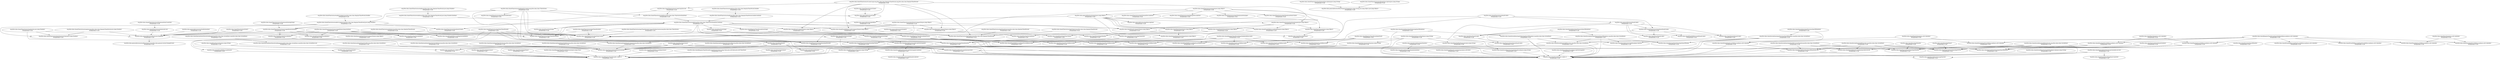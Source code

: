 digraph G {
  "org.jfree.data.time$TimeSeries#clear()" [label="org.jfree.data.time$TimeSeries#clear()\nP(Fail|Node)=0.00"];
  "org.jfree.data.general$Series#fireSeriesChanged()" [label="org.jfree.data.general$Series#fireSeriesChanged()\nP(Fail|Node)=0.00"];
  "org.jfree.data.general$Series#notifyListeners(org.jfree.data.general.SeriesChangeEvent)" [label="org.jfree.data.general$Series#notifyListeners(org.jfree.data.general.SeriesChangeEvent)\nP(Fail|Node)=0.00"];
  "org.jfree.data.time$TimeSeries#removeAgedItems(boolean)" [label="org.jfree.data.time$TimeSeries#removeAgedItems(boolean)\nP(Fail|Node)=0.00"];
  "org.jfree.data.time$Year#getSerialIndex()" [label="org.jfree.data.time$Year#getSerialIndex()\nP(Fail|Node)=0.00"];
  "org.jfree.data.time$TimeSeries#getItemCount()" [label="org.jfree.data.time$TimeSeries#getItemCount()\nP(Fail|Node)=0.00"];
  "org.jfree.data.time$Day#getSerialIndex()" [label="org.jfree.data.time$Day#getSerialIndex()\nP(Fail|Node)=0.00"];
  "org.jfree.data.time$FixedMillisecond#getSerialIndex()" [label="org.jfree.data.time$FixedMillisecond#getSerialIndex()\nP(Fail|Node)=0.00"];
  "org.jfree.data.time$Month#getSerialIndex()" [label="org.jfree.data.time$Month#getSerialIndex()\nP(Fail|Node)=0.00"];
  "org.jfree.data.time$TimeSeries#getTimePeriod(int)" [label="org.jfree.data.time$TimeSeries#getTimePeriod(int)\nP(Fail|Node)=0.00"];
  "org.jfree.data.time$Month#next()" [label="org.jfree.data.time$Month#next()\nP(Fail|Node)=0.00"];
  "org.jfree.data.time$RegularTimePeriod#<clinit>()" [label="org.jfree.data.time$RegularTimePeriod#<clinit>()\nP(Fail|Node)=0.00"];
  "org.jfree.data.time$SpreadsheetDate#isInRange(org.jfree.data.time.SerialDate,org.jfree.data.time.SerialDate,int)" [label="org.jfree.data.time$SpreadsheetDate#isInRange(org.jfree.data.time.SerialDate,org.jfree.data.time.SerialDate,int)\nP(Fail|Node)=0.00"];
  "org.jfree.data.time$SpreadsheetDate#toSerial()" [label="org.jfree.data.time$SpreadsheetDate#toSerial()\nP(Fail|Node)=0.00"];
  "org.jfree.data.time$TimeSeries#hashCode()" [label="org.jfree.data.time$TimeSeries#hashCode()\nP(Fail|Node)=0.00"];
  "org.jfree.data.time$TimeSeriesDataItem#hashCode()" [label="org.jfree.data.time$TimeSeriesDataItem#hashCode()\nP(Fail|Node)=0.00"];
  "org.jfree.data.general$Series#hashCode()" [label="org.jfree.data.general$Series#hashCode()\nP(Fail|Node)=0.00"];
  "org.jfree.data.time$TimeSeries#getDataItem(int)" [label="org.jfree.data.time$TimeSeries#getDataItem(int)\nP(Fail|Node)=0.00"];
  "org.jfree.data.time$Day#hashCode()" [label="org.jfree.data.time$Day#hashCode()\nP(Fail|Node)=0.00"];
  "org.jfree.data.time$Year#hashCode()" [label="org.jfree.data.time$Year#hashCode()\nP(Fail|Node)=0.00"];
  "org.jfree.data.time$FixedMillisecond#hashCode()" [label="org.jfree.data.time$FixedMillisecond#hashCode()\nP(Fail|Node)=0.00"];
  "org.jfree.data.time$Month#hashCode()" [label="org.jfree.data.time$Month#hashCode()\nP(Fail|Node)=0.00"];
  "org.jfree.data.time$Day#compareTo(java.lang.Object)" [label="org.jfree.data.time$Day#compareTo(java.lang.Object)\nP(Fail|Node)=0.00"];
  "org.jfree.data.time$Day#getSerialDate()" [label="org.jfree.data.time$Day#getSerialDate()\nP(Fail|Node)=0.00"];
  "org.jfree.data.time$SpreadsheetDate#compare(org.jfree.data.time.SerialDate)" [label="org.jfree.data.time$SpreadsheetDate#compare(org.jfree.data.time.SerialDate)\nP(Fail|Node)=0.00"];
  "org.jfree.data.time$RegularTimePeriod#getMiddleMillisecond()" [label="org.jfree.data.time$RegularTimePeriod#getMiddleMillisecond()\nP(Fail|Node)=0.00"];
  "org.jfree.data.time$Day#getLastMillisecond()" [label="org.jfree.data.time$Day#getLastMillisecond()\nP(Fail|Node)=0.00"];
  "org.jfree.data.time$FixedMillisecond#getLastMillisecond()" [label="org.jfree.data.time$FixedMillisecond#getLastMillisecond()\nP(Fail|Node)=0.00"];
  "org.jfree.data.time$Day#getFirstMillisecond()" [label="org.jfree.data.time$Day#getFirstMillisecond()\nP(Fail|Node)=0.00"];
  "org.jfree.data.time$Month#getLastMillisecond()" [label="org.jfree.data.time$Month#getLastMillisecond()\nP(Fail|Node)=0.00"];
  "org.jfree.data.time$FixedMillisecond#getFirstMillisecond()" [label="org.jfree.data.time$FixedMillisecond#getFirstMillisecond()\nP(Fail|Node)=0.00"];
  "org.jfree.data.time$Year#getLastMillisecond()" [label="org.jfree.data.time$Year#getLastMillisecond()\nP(Fail|Node)=0.00"];
  "org.jfree.data.time$Year#getFirstMillisecond()" [label="org.jfree.data.time$Year#getFirstMillisecond()\nP(Fail|Node)=0.00"];
  "org.jfree.data.time$Month#getFirstMillisecond()" [label="org.jfree.data.time$Month#getFirstMillisecond()\nP(Fail|Node)=0.00"];
  "org.jfree.data.time$SerialDate#getMonths(boolean)" [label="org.jfree.data.time$SerialDate#getMonths(boolean)\nP(Fail|Node)=0.00"];
  "org.jfree.data.time$SerialDate#<clinit>()" [label="org.jfree.data.time$SerialDate#<clinit>()\nP(Fail|Node)=0.00"];
  "org.jfree.data.time$RegularTimePeriod#getStart()" [label="org.jfree.data.time$RegularTimePeriod#getStart()\nP(Fail|Node)=0.00"];
  "org.jfree.data.time$SerialDate#getNearestDayOfWeek(int,org.jfree.data.time.SerialDate)" [label="org.jfree.data.time$SerialDate#getNearestDayOfWeek(int,org.jfree.data.time.SerialDate)\nP(Fail|Node)=0.00"];
  "org.jfree.data.time$SerialDate#addDays(int,org.jfree.data.time.SerialDate)" [label="org.jfree.data.time$SerialDate#addDays(int,org.jfree.data.time.SerialDate)\nP(Fail|Node)=0.00"];
  "org.jfree.data.time$SerialDate#isValidWeekdayCode(int)" [label="org.jfree.data.time$SerialDate#isValidWeekdayCode(int)\nP(Fail|Node)=0.00"];
  "org.jfree.data.time$SpreadsheetDate#getDayOfWeek()" [label="org.jfree.data.time$SpreadsheetDate#getDayOfWeek()\nP(Fail|Node)=0.00"];
  "org.jfree.data.time$TimeSeries#add(org.jfree.data.time.TimeSeriesDataItem,boolean)" [label="org.jfree.data.time$TimeSeries#add(org.jfree.data.time.TimeSeriesDataItem,boolean)\nP(Fail|Node)=0.00"];
  "org.jfree.data.time$RegularTimePeriod#toString()" [label="org.jfree.data.time$RegularTimePeriod#toString()\nP(Fail|Node)=0.00"];
  "org.jfree.data.time$Day#toString()" [label="org.jfree.data.time$Day#toString()\nP(Fail|Node)=0.00"];
  "org.jfree.data.time$Month#compareTo(java.lang.Object)" [label="org.jfree.data.time$Month#compareTo(java.lang.Object)\nP(Fail|Node)=0.00"];
  "org.jfree.data.time$Year#toString()" [label="org.jfree.data.time$Year#toString()\nP(Fail|Node)=0.00"];
  "org.jfree.data.time$Month#toString()" [label="org.jfree.data.time$Month#toString()\nP(Fail|Node)=0.00"];
  "org.jfree.data.time$Year#compareTo(java.lang.Object)" [label="org.jfree.data.time$Year#compareTo(java.lang.Object)\nP(Fail|Node)=0.00"];
  "org.jfree.data.time$FixedMillisecond#compareTo(java.lang.Object)" [label="org.jfree.data.time$FixedMillisecond#compareTo(java.lang.Object)\nP(Fail|Node)=0.00"];
  "org.jfree.data.time$TimeSeriesDataItem#getPeriod()" [label="org.jfree.data.time$TimeSeriesDataItem#getPeriod()\nP(Fail|Node)=0.00"];
  "org.jfree.data.general$Series#equals(java.lang.Object)" [label="org.jfree.data.general$Series#equals(java.lang.Object)\nP(Fail|Node)=0.00"];
  "org.jfree.data.time$FixedMillisecond#equals(java.lang.Object)" [label="org.jfree.data.time$FixedMillisecond#equals(java.lang.Object)\nP(Fail|Node)=0.00"];
  "org.jfree.data.general$Series#getKey()" [label="org.jfree.data.general$Series#getKey()\nP(Fail|Node)=0.00"];
  "org.jfree.data.time$TimeSeriesDataItem#equals(java.lang.Object)" [label="org.jfree.data.time$TimeSeriesDataItem#equals(java.lang.Object)\nP(Fail|Node)=0.00"];
  "org.jfree.data.time$Year#equals(java.lang.Object)" [label="org.jfree.data.time$Year#equals(java.lang.Object)\nP(Fail|Node)=0.00"];
  "org.jfree.data.general$Series#getDescription()" [label="org.jfree.data.general$Series#getDescription()\nP(Fail|Node)=0.00"];
  "org.jfree.data.time$SpreadsheetDate#equals(java.lang.Object)" [label="org.jfree.data.time$SpreadsheetDate#equals(java.lang.Object)\nP(Fail|Node)=0.00"];
  "org.jfree.data.time$Month#equals(java.lang.Object)" [label="org.jfree.data.time$Month#equals(java.lang.Object)\nP(Fail|Node)=0.00"];
  "org.jfree.data.time$Day#equals(java.lang.Object)" [label="org.jfree.data.time$Day#equals(java.lang.Object)\nP(Fail|Node)=0.00"];
  "org.jfree.data.time$RegularTimePeriod#getEnd()" [label="org.jfree.data.time$RegularTimePeriod#getEnd()\nP(Fail|Node)=0.00"];
  "org.jfree.data.time$Day#parseDay(java.lang.String)" [label="org.jfree.data.time$Day#parseDay(java.lang.String)\nP(Fail|Node)=0.00"];
  "org.jfree.data.time$Day#<clinit>()" [label="org.jfree.data.time$Day#<clinit>()\nP(Fail|Node)=0.00"];
  "org.jfree.data.time$SerialDate#createInstance(int)" [label="org.jfree.data.time$SerialDate#createInstance(int)\nP(Fail|Node)=0.00"];
  "org.jfree.data.time$TimeSeries#createCopy(org.jfree.data.time.RegularTimePeriod,org.jfree.data.time.RegularTimePeriod)" [label="org.jfree.data.time$TimeSeries#createCopy(org.jfree.data.time.RegularTimePeriod,org.jfree.data.time.RegularTimePeriod)\nP(Fail|Node)=0.00"];
  "org.jfree.data.general$Series#clone()" [label="org.jfree.data.general$Series#clone()\nP(Fail|Node)=0.00"];
  "org.jfree.data.time$TimeSeries#createCopy(int,int)" [label="org.jfree.data.time$TimeSeries#createCopy(int,int)\nP(Fail|Node)=0.00"];
  "org.jfree.data.time$TimeSeries#getIndex(org.jfree.data.time.RegularTimePeriod)" [label="org.jfree.data.time$TimeSeries#getIndex(org.jfree.data.time.RegularTimePeriod)\nP(Fail|Node)=0.00"];
  "org.jfree.data.time$SpreadsheetDate#isOnOrAfter(org.jfree.data.time.SerialDate)" [label="org.jfree.data.time$SpreadsheetDate#isOnOrAfter(org.jfree.data.time.SerialDate)\nP(Fail|Node)=0.00"];
  "org.jfree.data.time$SerialDate#getFollowingDayOfWeek(int)" [label="org.jfree.data.time$SerialDate#getFollowingDayOfWeek(int)\nP(Fail|Node)=0.00"];
  "org.jfree.data.time$SerialDate#getFollowingDayOfWeek(int,org.jfree.data.time.SerialDate)" [label="org.jfree.data.time$SerialDate#getFollowingDayOfWeek(int,org.jfree.data.time.SerialDate)\nP(Fail|Node)=0.00"];
  "org.jfree.data.time$TimeSeriesDataItem#compareTo(java.lang.Object)" [label="org.jfree.data.time$TimeSeriesDataItem#compareTo(java.lang.Object)\nP(Fail|Node)=0.00"];
  "org.jfree.data.time$RegularTimePeriod#getMiddleMillisecond(java.util.Calendar)" [label="org.jfree.data.time$RegularTimePeriod#getMiddleMillisecond(java.util.Calendar)\nP(Fail|Node)=0.00"];
  "org.jfree.data.time$Month#getFirstMillisecond(java.util.Calendar)" [label="org.jfree.data.time$Month#getFirstMillisecond(java.util.Calendar)\nP(Fail|Node)=0.00"];
  "org.jfree.data.time$Month#getLastMillisecond(java.util.Calendar)" [label="org.jfree.data.time$Month#getLastMillisecond(java.util.Calendar)\nP(Fail|Node)=0.00"];
  "org.jfree.data.time$FixedMillisecond#getFirstMillisecond(java.util.Calendar)" [label="org.jfree.data.time$FixedMillisecond#getFirstMillisecond(java.util.Calendar)\nP(Fail|Node)=0.00"];
  "org.jfree.data.time$FixedMillisecond#getLastMillisecond(java.util.Calendar)" [label="org.jfree.data.time$FixedMillisecond#getLastMillisecond(java.util.Calendar)\nP(Fail|Node)=0.00"];
  "org.jfree.data.time$Year#getLastMillisecond(java.util.Calendar)" [label="org.jfree.data.time$Year#getLastMillisecond(java.util.Calendar)\nP(Fail|Node)=0.00"];
  "org.jfree.data.time$Day#getFirstMillisecond(java.util.Calendar)" [label="org.jfree.data.time$Day#getFirstMillisecond(java.util.Calendar)\nP(Fail|Node)=0.00"];
  "org.jfree.data.time$Day#getLastMillisecond(java.util.Calendar)" [label="org.jfree.data.time$Day#getLastMillisecond(java.util.Calendar)\nP(Fail|Node)=0.00"];
  "org.jfree.data.time$Year#getFirstMillisecond(java.util.Calendar)" [label="org.jfree.data.time$Year#getFirstMillisecond(java.util.Calendar)\nP(Fail|Node)=0.00"];
  "org.jfree.data.time$TimeSeries#update(int,java.lang.Number)" [label="org.jfree.data.time$TimeSeries#update(int,java.lang.Number)\nP(Fail|Node)=0.00"];
  "org.jfree.data.time$TimeSeriesDataItem#setValue(java.lang.Number)" [label="org.jfree.data.time$TimeSeriesDataItem#setValue(java.lang.Number)\nP(Fail|Node)=0.00"];
  "org.jfree.data.general$Series#isEmpty()" [label="org.jfree.data.general$Series#isEmpty()\nP(Fail|Node)=0.00"];
  "org.jfree.data.time$TimeSeries#removeAgedItems(long,boolean)" [label="org.jfree.data.time$TimeSeries#removeAgedItems(long,boolean)\nP(Fail|Node)=0.00"];
  "org.jfree.data.time$TimeSeries#add(org.jfree.data.time.RegularTimePeriod,java.lang.Number)" [label="org.jfree.data.time$TimeSeries#add(org.jfree.data.time.RegularTimePeriod,java.lang.Number)\nP(Fail|Node)=0.00"];
  "org.jfree.data.time$TimeSeries#add(org.jfree.data.time.RegularTimePeriod,java.lang.Number,boolean)" [label="org.jfree.data.time$TimeSeries#add(org.jfree.data.time.RegularTimePeriod,java.lang.Number,boolean)\nP(Fail|Node)=0.00"];
  "org.jfree.data.time$Month#getYearValue()" [label="org.jfree.data.time$Month#getYearValue()\nP(Fail|Node)=0.00"];
  "org.jfree.data.time$Month#getMonth()" [label="org.jfree.data.time$Month#getMonth()\nP(Fail|Node)=0.00"];
  "org.jfree.data.time$TimeSeries#add(org.jfree.data.time.RegularTimePeriod,double)" [label="org.jfree.data.time$TimeSeries#add(org.jfree.data.time.RegularTimePeriod,double)\nP(Fail|Node)=0.00"];
  "org.jfree.data.time$TimeSeries#add(org.jfree.data.time.RegularTimePeriod,double,boolean)" [label="org.jfree.data.time$TimeSeries#add(org.jfree.data.time.RegularTimePeriod,double,boolean)\nP(Fail|Node)=0.00"];
  "org.jfree.data.time$TimeSeries#getValue(org.jfree.data.time.RegularTimePeriod)" [label="org.jfree.data.time$TimeSeries#getValue(org.jfree.data.time.RegularTimePeriod)\nP(Fail|Node)=0.00"];
  "org.jfree.data.time$TimeSeries#getValue(int)" [label="org.jfree.data.time$TimeSeries#getValue(int)\nP(Fail|Node)=0.00"];
  "org.jfree.data.time$TimeSeriesDataItem#getValue()" [label="org.jfree.data.time$TimeSeriesDataItem#getValue()\nP(Fail|Node)=0.00"];
  "org.jfree.data.time$Year#previous()" [label="org.jfree.data.time$Year#previous()\nP(Fail|Node)=0.00"];
  "org.jfree.data.time$TimeSeries#getDataItem(org.jfree.data.time.RegularTimePeriod)" [label="org.jfree.data.time$TimeSeries#getDataItem(org.jfree.data.time.RegularTimePeriod)\nP(Fail|Node)=0.00"];
  "org.jfree.data.time$SerialDate#getPreviousDayOfWeek(int,org.jfree.data.time.SerialDate)" [label="org.jfree.data.time$SerialDate#getPreviousDayOfWeek(int,org.jfree.data.time.SerialDate)\nP(Fail|Node)=0.00"];
  "org.jfree.data.time$TimeSeries#addOrUpdate(org.jfree.data.time.RegularTimePeriod,java.lang.Number)" [label="org.jfree.data.time$TimeSeries#addOrUpdate(org.jfree.data.time.RegularTimePeriod,java.lang.Number)\nP(Fail|Node)=0.00"];
  "org.jfree.data.time$TimeSeriesDataItem#clone()" [label="org.jfree.data.time$TimeSeriesDataItem#clone()\nP(Fail|Node)=0.00"];
  "org.jfree.data.time$TimeSeries#delete(int,int)" [label="org.jfree.data.time$TimeSeries#delete(int,int)\nP(Fail|Node)=0.00"];
  "org.jfree.data.time$TimeSeries#delete(org.jfree.data.time.RegularTimePeriod)" [label="org.jfree.data.time$TimeSeries#delete(org.jfree.data.time.RegularTimePeriod)\nP(Fail|Node)=0.00"];
  "org.jfree.data.time$SerialDate#lastDayOfMonth(int,int)" [label="org.jfree.data.time$SerialDate#lastDayOfMonth(int,int)\nP(Fail|Node)=0.00"];
  "org.jfree.data.time$SerialDate#isLeapYear(int)" [label="org.jfree.data.time$SerialDate#isLeapYear(int)\nP(Fail|Node)=0.00"];
  "org.jfree.data.time$SpreadsheetDate#isInRange(org.jfree.data.time.SerialDate,org.jfree.data.time.SerialDate)" [label="org.jfree.data.time$SpreadsheetDate#isInRange(org.jfree.data.time.SerialDate,org.jfree.data.time.SerialDate)\nP(Fail|Node)=0.00"];
  "org.jfree.data.time$Month#parseMonth(java.lang.String)" [label="org.jfree.data.time$Month#parseMonth(java.lang.String)\nP(Fail|Node)=0.00"];
  "org.jfree.data.time$Month#evaluateAsYear(java.lang.String)" [label="org.jfree.data.time$Month#evaluateAsYear(java.lang.String)\nP(Fail|Node)=0.00"];
  "org.jfree.data.time$Month#findSeparator(java.lang.String)" [label="org.jfree.data.time$Month#findSeparator(java.lang.String)\nP(Fail|Node)=0.00"];
  "org.jfree.data.time$SerialDate#stringToMonthCode(java.lang.String)" [label="org.jfree.data.time$SerialDate#stringToMonthCode(java.lang.String)\nP(Fail|Node)=0.00"];
  "org.jfree.data.time$Year#parseYear(java.lang.String)" [label="org.jfree.data.time$Year#parseYear(java.lang.String)\nP(Fail|Node)=0.00"];
  "org.jfree.data.time$SpreadsheetDate#hashCode()" [label="org.jfree.data.time$SpreadsheetDate#hashCode()\nP(Fail|Node)=0.00"];
  "org.jfree.data.time$SerialDate#toString()" [label="org.jfree.data.time$SerialDate#toString()\nP(Fail|Node)=0.00"];
  "org.jfree.data.time$TimeSeries#setMaximumItemAge(long)" [label="org.jfree.data.time$TimeSeries#setMaximumItemAge(long)\nP(Fail|Node)=0.00"];
  "org.jfree.data.time$TimeSeries#update(org.jfree.data.time.RegularTimePeriod,java.lang.Number)" [label="org.jfree.data.time$TimeSeries#update(org.jfree.data.time.RegularTimePeriod,java.lang.Number)\nP(Fail|Node)=0.00"];
  "org.jfree.data.time$Day#next()" [label="org.jfree.data.time$Day#next()\nP(Fail|Node)=0.00"];
  "org.jfree.data.time$SerialDate#getEndOfCurrentMonth(org.jfree.data.time.SerialDate)" [label="org.jfree.data.time$SerialDate#getEndOfCurrentMonth(org.jfree.data.time.SerialDate)\nP(Fail|Node)=0.00"];
  "org.jfree.data.time$SpreadsheetDate#getMonth()" [label="org.jfree.data.time$SpreadsheetDate#getMonth()\nP(Fail|Node)=0.00"];
  "org.jfree.data.time$SerialDate#createInstance(int,int,int)" [label="org.jfree.data.time$SerialDate#createInstance(int,int,int)\nP(Fail|Node)=0.00"];
  "org.jfree.data.time$SpreadsheetDate#getYYYY()" [label="org.jfree.data.time$SpreadsheetDate#getYYYY()\nP(Fail|Node)=0.00"];
  "org.jfree.data.time$SpreadsheetDate#getDayOfMonth()" [label="org.jfree.data.time$SpreadsheetDate#getDayOfMonth()\nP(Fail|Node)=0.00"];
  "org.jfree.data.time$SerialDate#addYears(int,org.jfree.data.time.SerialDate)" [label="org.jfree.data.time$SerialDate#addYears(int,org.jfree.data.time.SerialDate)\nP(Fail|Node)=0.00"];
  "org.jfree.data.time$SerialDate#monthCodeToString(int)" [label="org.jfree.data.time$SerialDate#monthCodeToString(int)\nP(Fail|Node)=0.00"];
  "org.jfree.data.time$SerialDate#getMonths()" [label="org.jfree.data.time$SerialDate#getMonths()\nP(Fail|Node)=0.00"];
  "org.jfree.data.time$TimeSeries#equals(java.lang.Object)" [label="org.jfree.data.time$TimeSeries#equals(java.lang.Object)\nP(Fail|Node)=0.00"];
  "org.jfree.data.time$TimeSeries#getMaximumItemCount()" [label="org.jfree.data.time$TimeSeries#getMaximumItemCount()\nP(Fail|Node)=0.00"];
  "org.jfree.data.time$TimeSeries#getDomainDescription()" [label="org.jfree.data.time$TimeSeries#getDomainDescription()\nP(Fail|Node)=0.00"];
  "org.jfree.data.time$TimeSeries#getRangeDescription()" [label="org.jfree.data.time$TimeSeries#getRangeDescription()\nP(Fail|Node)=0.00"];
  "org.jfree.data.time$TimeSeries#getMaximumItemAge()" [label="org.jfree.data.time$TimeSeries#getMaximumItemAge()\nP(Fail|Node)=0.00"];
  "org.jfree.data.time$SpreadsheetDate#calcSerial(int,int,int)" [label="org.jfree.data.time$SpreadsheetDate#calcSerial(int,int,int)\nP(Fail|Node)=0.00"];
  "org.jfree.data.time$SerialDate#leapYearCount(int)" [label="org.jfree.data.time$SerialDate#leapYearCount(int)\nP(Fail|Node)=0.00"];
  "org.jfree.data.time$Year#getYear()" [label="org.jfree.data.time$Year#getYear()\nP(Fail|Node)=0.00"];
  "org.jfree.data.time$TimeSeries#add(org.jfree.data.time.TimeSeriesDataItem)" [label="org.jfree.data.time$TimeSeries#add(org.jfree.data.time.TimeSeriesDataItem)\nP(Fail|Node)=0.00"];
  "org.jfree.data.time$Day#previous()" [label="org.jfree.data.time$Day#previous()\nP(Fail|Node)=0.00"];
  "org.jfree.data.time$Month#previous()" [label="org.jfree.data.time$Month#previous()\nP(Fail|Node)=0.00"];
  "org.jfree.data.time$SerialDate#stringToWeekdayCode(java.lang.String)" [label="org.jfree.data.time$SerialDate#stringToWeekdayCode(java.lang.String)\nP(Fail|Node)=0.00"];
  "org.jfree.data.time$SerialDate#getPreviousDayOfWeek(int)" [label="org.jfree.data.time$SerialDate#getPreviousDayOfWeek(int)\nP(Fail|Node)=0.00"];
  "org.jfree.data.time$Day#getMonth()" [label="org.jfree.data.time$Day#getMonth()\nP(Fail|Node)=0.00"];
  "org.jfree.data.time$SerialDate#monthCodeToString(int,boolean)" [label="org.jfree.data.time$SerialDate#monthCodeToString(int,boolean)\nP(Fail|Node)=0.00"];
  "org.jfree.data.time$TimeSeries#setDomainDescription(java.lang.String)" [label="org.jfree.data.time$TimeSeries#setDomainDescription(java.lang.String)\nP(Fail|Node)=0.00"];
  "org.jfree.data.general$Series#firePropertyChange(java.lang.String,java.lang.Object,java.lang.Object)" [label="org.jfree.data.general$Series#firePropertyChange(java.lang.String,java.lang.Object,java.lang.Object)\nP(Fail|Node)=0.00"];
  "org.jfree.data.time$TimeSeries#addAndOrUpdate(org.jfree.data.time.TimeSeries)" [label="org.jfree.data.time$TimeSeries#addAndOrUpdate(org.jfree.data.time.TimeSeries)\nP(Fail|Node)=0.00"];
  "org.jfree.data.time$TimeSeries#getTimePeriodClass()" [label="org.jfree.data.time$TimeSeries#getTimePeriodClass()\nP(Fail|Node)=0.00"];
  "org.jfree.data.time$SerialDate#createInstance(java.util.Date)" [label="org.jfree.data.time$SerialDate#createInstance(java.util.Date)\nP(Fail|Node)=0.00"];
  "org.jfree.data.time$TimeSeries#getTimePeriodsUniqueToOtherSeries(org.jfree.data.time.TimeSeries)" [label="org.jfree.data.time$TimeSeries#getTimePeriodsUniqueToOtherSeries(org.jfree.data.time.TimeSeries)\nP(Fail|Node)=0.00"];
  "org.jfree.data.time$SpreadsheetDate#compareTo(java.lang.Object)" [label="org.jfree.data.time$SpreadsheetDate#compareTo(java.lang.Object)\nP(Fail|Node)=0.00"];
  "org.jfree.data.time$Day#peg(java.util.Calendar)" [label="org.jfree.data.time$Day#peg(java.util.Calendar)\nP(Fail|Node)=0.00"];
  "org.jfree.data.time$TimeSeries#setMaximumItemCount(int)" [label="org.jfree.data.time$TimeSeries#setMaximumItemCount(int)\nP(Fail|Node)=0.00"];
  "org.jfree.data.time$TimeSeries#getNextTimePeriod()" [label="org.jfree.data.time$TimeSeries#getNextTimePeriod()\nP(Fail|Node)=0.00"];
  "org.jfree.data.time$FixedMillisecond#next()" [label="org.jfree.data.time$FixedMillisecond#next()\nP(Fail|Node)=0.00"];
  "org.jfree.data.time$Year#next()" [label="org.jfree.data.time$Year#next()\nP(Fail|Node)=0.00"];
  "org.jfree.data.time$SerialDate#addMonths(int,org.jfree.data.time.SerialDate)" [label="org.jfree.data.time$SerialDate#addMonths(int,org.jfree.data.time.SerialDate)\nP(Fail|Node)=0.00"];
  "org.jfree.data.general$Series#setNotify(boolean)" [label="org.jfree.data.general$Series#setNotify(boolean)\nP(Fail|Node)=0.00"];
  "org.jfree.data.time$TimeSeries#addOrUpdate(org.jfree.data.time.RegularTimePeriod,double)" [label="org.jfree.data.time$TimeSeries#addOrUpdate(org.jfree.data.time.RegularTimePeriod,double)\nP(Fail|Node)=0.00"];
  "org.jfree.data.time$SpreadsheetDate#toDate()" [label="org.jfree.data.time$SpreadsheetDate#toDate()\nP(Fail|Node)=0.00"];
  "org.jfree.data.time$TimeSeries#getTimePeriods()" [label="org.jfree.data.time$TimeSeries#getTimePeriods()\nP(Fail|Node)=0.00"];
  "org.jfree.data.time$Month#peg(java.util.Calendar)" [label="org.jfree.data.time$Month#peg(java.util.Calendar)\nP(Fail|Node)=0.00"];
  "org.jfree.data.time$SerialDate#weekdayCodeToString(int)" [label="org.jfree.data.time$SerialDate#weekdayCodeToString(int)\nP(Fail|Node)=0.00"];
  "org.jfree.data.time$Month#getYear()" [label="org.jfree.data.time$Month#getYear()\nP(Fail|Node)=0.00"];
  "org.jfree.data.time$TimeSeries#clone()" [label="org.jfree.data.time$TimeSeries#clone()\nP(Fail|Node)=0.00"];
  "org.jfree.data.time$SerialDate#isValidMonthCode(int)" [label="org.jfree.data.time$SerialDate#isValidMonthCode(int)\nP(Fail|Node)=0.00"];
  "org.jfree.data.time$RegularTimePeriod#downsize(java.lang.Class)" [label="org.jfree.data.time$RegularTimePeriod#downsize(java.lang.Class)\nP(Fail|Node)=0.00"];
  "org.jfree.data.time$SpreadsheetDate#isAfter(org.jfree.data.time.SerialDate)" [label="org.jfree.data.time$SpreadsheetDate#isAfter(org.jfree.data.time.SerialDate)\nP(Fail|Node)=0.00"];
  "org.jfree.data.time$TimeSeries#setRangeDescription(java.lang.String)" [label="org.jfree.data.time$TimeSeries#setRangeDescription(java.lang.String)\nP(Fail|Node)=0.00"];
  "org.jfree.data.time$SpreadsheetDate#isOnOrBefore(org.jfree.data.time.SerialDate)" [label="org.jfree.data.time$SpreadsheetDate#isOnOrBefore(org.jfree.data.time.SerialDate)\nP(Fail|Node)=0.00"];
  "org.jfree.data.time$Day#getYear()" [label="org.jfree.data.time$Day#getYear()\nP(Fail|Node)=0.00"];
  "org.jfree.data.time$SpreadsheetDate#isOn(org.jfree.data.time.SerialDate)" [label="org.jfree.data.time$SpreadsheetDate#isOn(org.jfree.data.time.SerialDate)\nP(Fail|Node)=0.00"];
  "org.jfree.data.time$FixedMillisecond#previous()" [label="org.jfree.data.time$FixedMillisecond#previous()\nP(Fail|Node)=0.00"];
  "org.jfree.data.time$Year#peg(java.util.Calendar)" [label="org.jfree.data.time$Year#peg(java.util.Calendar)\nP(Fail|Node)=0.00"];
  "org.jfree.data.time$SerialDate#getNearestDayOfWeek(int)" [label="org.jfree.data.time$SerialDate#getNearestDayOfWeek(int)\nP(Fail|Node)=0.00"];
  "org.jfree.data.time$RegularTimePeriod#createInstance(java.lang.Class,java.util.Date,java.util.TimeZone)" [label="org.jfree.data.time$RegularTimePeriod#createInstance(java.lang.Class,java.util.Date,java.util.TimeZone)\nP(Fail|Node)=0.00"];
  "org.jfree.data.time$Day#getDayOfMonth()" [label="org.jfree.data.time$Day#getDayOfMonth()\nP(Fail|Node)=0.00"];
  "org.jfree.data.time$SpreadsheetDate#isBefore(org.jfree.data.time.SerialDate)" [label="org.jfree.data.time$SpreadsheetDate#isBefore(org.jfree.data.time.SerialDate)\nP(Fail|Node)=0.00"];
  "org.jfree.data.time$TimeSeries#clear()" -> "org.jfree.data.general$Series#fireSeriesChanged()";
  "org.jfree.data.general$Series#fireSeriesChanged()" -> "org.jfree.data.general$Series#notifyListeners(org.jfree.data.general.SeriesChangeEvent)";
  "org.jfree.data.time$TimeSeries#removeAgedItems(boolean)" -> "org.jfree.data.time$Year#getSerialIndex()";
  "org.jfree.data.time$TimeSeries#removeAgedItems(boolean)" -> "org.jfree.data.time$TimeSeries#getItemCount()";
  "org.jfree.data.time$TimeSeries#removeAgedItems(boolean)" -> "org.jfree.data.general$Series#fireSeriesChanged()";
  "org.jfree.data.time$TimeSeries#removeAgedItems(boolean)" -> "org.jfree.data.time$Day#getSerialIndex()";
  "org.jfree.data.time$TimeSeries#removeAgedItems(boolean)" -> "org.jfree.data.time$FixedMillisecond#getSerialIndex()";
  "org.jfree.data.time$TimeSeries#removeAgedItems(boolean)" -> "org.jfree.data.time$Month#getSerialIndex()";
  "org.jfree.data.time$TimeSeries#removeAgedItems(boolean)" -> "org.jfree.data.time$TimeSeries#getTimePeriod(int)";
  "org.jfree.data.time$Day#getSerialIndex()" -> "org.jfree.data.time$SpreadsheetDate#toSerial()";
  "org.jfree.data.time$TimeSeries#getTimePeriod(int)" -> "org.jfree.data.time$TimeSeriesDataItem#getPeriod()";
  "org.jfree.data.time$TimeSeries#getTimePeriod(int)" -> "org.jfree.data.time$TimeSeries#getDataItem(int)";
  "org.jfree.data.time$Month#next()" -> "org.jfree.data.time$RegularTimePeriod#<clinit>()";
  "org.jfree.data.time$SpreadsheetDate#isInRange(org.jfree.data.time.SerialDate,org.jfree.data.time.SerialDate,int)" -> "org.jfree.data.time$SpreadsheetDate#toSerial()";
  "org.jfree.data.time$TimeSeries#hashCode()" -> "org.jfree.data.time$TimeSeriesDataItem#hashCode()";
  "org.jfree.data.time$TimeSeries#hashCode()" -> "org.jfree.data.time$TimeSeries#getItemCount()";
  "org.jfree.data.time$TimeSeries#hashCode()" -> "org.jfree.data.general$Series#hashCode()";
  "org.jfree.data.time$TimeSeries#hashCode()" -> "org.jfree.data.time$TimeSeries#getDataItem(int)";
  "org.jfree.data.time$TimeSeriesDataItem#hashCode()" -> "org.jfree.data.time$Day#hashCode()";
  "org.jfree.data.time$TimeSeriesDataItem#hashCode()" -> "org.jfree.data.time$Year#hashCode()";
  "org.jfree.data.time$TimeSeriesDataItem#hashCode()" -> "org.jfree.data.time$FixedMillisecond#hashCode()";
  "org.jfree.data.time$TimeSeriesDataItem#hashCode()" -> "org.jfree.data.time$Month#hashCode()";
  "org.jfree.data.general$Series#hashCode()" -> "org.jfree.data.time$SpreadsheetDate#hashCode()";
  "org.jfree.data.general$Series#hashCode()" -> "org.jfree.data.time$Year#hashCode()";
  "org.jfree.data.general$Series#hashCode()" -> "org.jfree.data.time$Month#hashCode()";
  "org.jfree.data.general$Series#hashCode()" -> "org.jfree.data.time$Day#hashCode()";
  "org.jfree.data.general$Series#hashCode()" -> "org.jfree.data.time$TimeSeriesDataItem#hashCode()";
  "org.jfree.data.general$Series#hashCode()" -> "org.jfree.data.time$FixedMillisecond#hashCode()";
  "org.jfree.data.time$Day#hashCode()" -> "org.jfree.data.time$SpreadsheetDate#hashCode()";
  "org.jfree.data.time$Day#compareTo(java.lang.Object)" -> "org.jfree.data.time$Day#getSerialDate()";
  "org.jfree.data.time$Day#compareTo(java.lang.Object)" -> "org.jfree.data.time$SpreadsheetDate#compare(org.jfree.data.time.SerialDate)";
  "org.jfree.data.time$SpreadsheetDate#compare(org.jfree.data.time.SerialDate)" -> "org.jfree.data.time$SpreadsheetDate#toSerial()";
  "org.jfree.data.time$RegularTimePeriod#getMiddleMillisecond()" -> "org.jfree.data.time$Day#getLastMillisecond()";
  "org.jfree.data.time$RegularTimePeriod#getMiddleMillisecond()" -> "org.jfree.data.time$FixedMillisecond#getLastMillisecond()";
  "org.jfree.data.time$RegularTimePeriod#getMiddleMillisecond()" -> "org.jfree.data.time$Day#getFirstMillisecond()";
  "org.jfree.data.time$RegularTimePeriod#getMiddleMillisecond()" -> "org.jfree.data.time$Month#getLastMillisecond()";
  "org.jfree.data.time$RegularTimePeriod#getMiddleMillisecond()" -> "org.jfree.data.time$FixedMillisecond#getFirstMillisecond()";
  "org.jfree.data.time$RegularTimePeriod#getMiddleMillisecond()" -> "org.jfree.data.time$Year#getLastMillisecond()";
  "org.jfree.data.time$RegularTimePeriod#getMiddleMillisecond()" -> "org.jfree.data.time$Year#getFirstMillisecond()";
  "org.jfree.data.time$RegularTimePeriod#getMiddleMillisecond()" -> "org.jfree.data.time$Month#getFirstMillisecond()";
  "org.jfree.data.time$SerialDate#getMonths(boolean)" -> "org.jfree.data.time$SerialDate#<clinit>()";
  "org.jfree.data.time$RegularTimePeriod#getStart()" -> "org.jfree.data.time$Day#getFirstMillisecond()";
  "org.jfree.data.time$RegularTimePeriod#getStart()" -> "org.jfree.data.time$Month#getFirstMillisecond()";
  "org.jfree.data.time$RegularTimePeriod#getStart()" -> "org.jfree.data.time$FixedMillisecond#getFirstMillisecond()";
  "org.jfree.data.time$RegularTimePeriod#getStart()" -> "org.jfree.data.time$Year#getFirstMillisecond()";
  "org.jfree.data.time$SerialDate#getNearestDayOfWeek(int,org.jfree.data.time.SerialDate)" -> "org.jfree.data.time$SerialDate#<clinit>()";
  "org.jfree.data.time$SerialDate#getNearestDayOfWeek(int,org.jfree.data.time.SerialDate)" -> "org.jfree.data.time$SerialDate#addDays(int,org.jfree.data.time.SerialDate)";
  "org.jfree.data.time$SerialDate#getNearestDayOfWeek(int,org.jfree.data.time.SerialDate)" -> "org.jfree.data.time$SerialDate#isValidWeekdayCode(int)";
  "org.jfree.data.time$SerialDate#getNearestDayOfWeek(int,org.jfree.data.time.SerialDate)" -> "org.jfree.data.time$SpreadsheetDate#getDayOfWeek()";
  "org.jfree.data.time$SerialDate#addDays(int,org.jfree.data.time.SerialDate)" -> "org.jfree.data.time$SerialDate#createInstance(int)";
  "org.jfree.data.time$SerialDate#addDays(int,org.jfree.data.time.SerialDate)" -> "org.jfree.data.time$SpreadsheetDate#toSerial()";
  "org.jfree.data.time$SerialDate#addDays(int,org.jfree.data.time.SerialDate)" -> "org.jfree.data.time$SerialDate#<clinit>()";
  "org.jfree.data.time$TimeSeries#add(org.jfree.data.time.TimeSeriesDataItem,boolean)" -> "org.jfree.data.time$TimeSeries#getItemCount()";
  "org.jfree.data.time$TimeSeries#add(org.jfree.data.time.TimeSeriesDataItem,boolean)" -> "org.jfree.data.time$RegularTimePeriod#toString()";
  "org.jfree.data.time$TimeSeries#add(org.jfree.data.time.TimeSeriesDataItem,boolean)" -> "org.jfree.data.time$Day#compareTo(java.lang.Object)";
  "org.jfree.data.time$TimeSeries#add(org.jfree.data.time.TimeSeriesDataItem,boolean)" -> "org.jfree.data.time$Day#toString()";
  "org.jfree.data.time$TimeSeries#add(org.jfree.data.time.TimeSeriesDataItem,boolean)" -> "org.jfree.data.time$Month#compareTo(java.lang.Object)";
  "org.jfree.data.time$TimeSeries#add(org.jfree.data.time.TimeSeriesDataItem,boolean)" -> "org.jfree.data.time$Year#toString()";
  "org.jfree.data.time$TimeSeries#add(org.jfree.data.time.TimeSeriesDataItem,boolean)" -> "org.jfree.data.time$Month#toString()";
  "org.jfree.data.time$TimeSeries#add(org.jfree.data.time.TimeSeriesDataItem,boolean)" -> "org.jfree.data.time$Year#compareTo(java.lang.Object)";
  "org.jfree.data.time$TimeSeries#add(org.jfree.data.time.TimeSeriesDataItem,boolean)" -> "org.jfree.data.time$TimeSeries#removeAgedItems(boolean)";
  "org.jfree.data.time$TimeSeries#add(org.jfree.data.time.TimeSeriesDataItem,boolean)" -> "org.jfree.data.time$FixedMillisecond#compareTo(java.lang.Object)";
  "org.jfree.data.time$TimeSeries#add(org.jfree.data.time.TimeSeriesDataItem,boolean)" -> "org.jfree.data.general$Series#fireSeriesChanged()";
  "org.jfree.data.time$TimeSeries#add(org.jfree.data.time.TimeSeriesDataItem,boolean)" -> "org.jfree.data.time$TimeSeriesDataItem#getPeriod()";
  "org.jfree.data.time$TimeSeries#add(org.jfree.data.time.TimeSeriesDataItem,boolean)" -> "org.jfree.data.time$TimeSeries#getTimePeriod(int)";
  "org.jfree.data.time$RegularTimePeriod#toString()" -> "org.jfree.data.time$RegularTimePeriod#getStart()";
  "org.jfree.data.time$Day#toString()" -> "org.jfree.data.time$SerialDate#toString()";
  "org.jfree.data.time$Month#compareTo(java.lang.Object)" -> "org.jfree.data.time$Month#getYearValue()";
  "org.jfree.data.time$Month#compareTo(java.lang.Object)" -> "org.jfree.data.time$Month#getMonth()";
  "org.jfree.data.time$Month#toString()" -> "org.jfree.data.time$SerialDate#<clinit>()";
  "org.jfree.data.time$Month#toString()" -> "org.jfree.data.time$SerialDate#monthCodeToString(int)";
  "org.jfree.data.time$Year#compareTo(java.lang.Object)" -> "org.jfree.data.time$Year#getYear()";
  "org.jfree.data.general$Series#equals(java.lang.Object)" -> "org.jfree.data.time$FixedMillisecond#equals(java.lang.Object)";
  "org.jfree.data.general$Series#equals(java.lang.Object)" -> "org.jfree.data.general$Series#getKey()";
  "org.jfree.data.general$Series#equals(java.lang.Object)" -> "org.jfree.data.time$TimeSeriesDataItem#equals(java.lang.Object)";
  "org.jfree.data.general$Series#equals(java.lang.Object)" -> "org.jfree.data.time$Year#equals(java.lang.Object)";
  "org.jfree.data.general$Series#equals(java.lang.Object)" -> "org.jfree.data.general$Series#getDescription()";
  "org.jfree.data.general$Series#equals(java.lang.Object)" -> "org.jfree.data.time$SpreadsheetDate#equals(java.lang.Object)";
  "org.jfree.data.general$Series#equals(java.lang.Object)" -> "org.jfree.data.time$Month#equals(java.lang.Object)";
  "org.jfree.data.general$Series#equals(java.lang.Object)" -> "org.jfree.data.time$Day#equals(java.lang.Object)";
  "org.jfree.data.time$FixedMillisecond#equals(java.lang.Object)" -> "org.jfree.data.time$FixedMillisecond#getFirstMillisecond()";
  "org.jfree.data.time$TimeSeriesDataItem#equals(java.lang.Object)" -> "org.jfree.data.time$Month#equals(java.lang.Object)";
  "org.jfree.data.time$TimeSeriesDataItem#equals(java.lang.Object)" -> "org.jfree.data.time$Year#equals(java.lang.Object)";
  "org.jfree.data.time$TimeSeriesDataItem#equals(java.lang.Object)" -> "org.jfree.data.time$Day#equals(java.lang.Object)";
  "org.jfree.data.time$TimeSeriesDataItem#equals(java.lang.Object)" -> "org.jfree.data.time$FixedMillisecond#equals(java.lang.Object)";
  "org.jfree.data.time$Year#equals(java.lang.Object)" -> "org.jfree.data.time$Year#getYear()";
  "org.jfree.data.time$SpreadsheetDate#equals(java.lang.Object)" -> "org.jfree.data.time$SpreadsheetDate#toSerial()";
  "org.jfree.data.time$Month#equals(java.lang.Object)" -> "org.jfree.data.time$Month#getMonth()";
  "org.jfree.data.time$Month#equals(java.lang.Object)" -> "org.jfree.data.time$Month#getYearValue()";
  "org.jfree.data.time$Day#equals(java.lang.Object)" -> "org.jfree.data.time$Day#getSerialDate()";
  "org.jfree.data.time$Day#equals(java.lang.Object)" -> "org.jfree.data.time$SpreadsheetDate#equals(java.lang.Object)";
  "org.jfree.data.time$RegularTimePeriod#getEnd()" -> "org.jfree.data.time$Day#getLastMillisecond()";
  "org.jfree.data.time$RegularTimePeriod#getEnd()" -> "org.jfree.data.time$Month#getLastMillisecond()";
  "org.jfree.data.time$RegularTimePeriod#getEnd()" -> "org.jfree.data.time$FixedMillisecond#getLastMillisecond()";
  "org.jfree.data.time$RegularTimePeriod#getEnd()" -> "org.jfree.data.time$Year#getLastMillisecond()";
  "org.jfree.data.time$Day#parseDay(java.lang.String)" -> "org.jfree.data.time$Day#<clinit>()";
  "org.jfree.data.time$Day#parseDay(java.lang.String)" -> "org.jfree.data.time$RegularTimePeriod#<clinit>()";
  "org.jfree.data.time$Day#<clinit>()" -> "org.jfree.data.time$RegularTimePeriod#<clinit>()";
  "org.jfree.data.time$SerialDate#createInstance(int)" -> "org.jfree.data.time$SerialDate#<clinit>()";
  "org.jfree.data.time$TimeSeries#createCopy(org.jfree.data.time.RegularTimePeriod,org.jfree.data.time.RegularTimePeriod)" -> "org.jfree.data.general$Series#clone()";
  "org.jfree.data.time$TimeSeries#createCopy(org.jfree.data.time.RegularTimePeriod,org.jfree.data.time.RegularTimePeriod)" -> "org.jfree.data.time$Month#compareTo(java.lang.Object)";
  "org.jfree.data.time$TimeSeries#createCopy(org.jfree.data.time.RegularTimePeriod,org.jfree.data.time.RegularTimePeriod)" -> "org.jfree.data.time$Day#compareTo(java.lang.Object)";
  "org.jfree.data.time$TimeSeries#createCopy(org.jfree.data.time.RegularTimePeriod,org.jfree.data.time.RegularTimePeriod)" -> "org.jfree.data.time$TimeSeries#createCopy(int,int)";
  "org.jfree.data.time$TimeSeries#createCopy(org.jfree.data.time.RegularTimePeriod,org.jfree.data.time.RegularTimePeriod)" -> "org.jfree.data.time$Year#compareTo(java.lang.Object)";
  "org.jfree.data.time$TimeSeries#createCopy(org.jfree.data.time.RegularTimePeriod,org.jfree.data.time.RegularTimePeriod)" -> "org.jfree.data.time$TimeSeries#getIndex(org.jfree.data.time.RegularTimePeriod)";
  "org.jfree.data.time$TimeSeries#createCopy(org.jfree.data.time.RegularTimePeriod,org.jfree.data.time.RegularTimePeriod)" -> "org.jfree.data.time$FixedMillisecond#compareTo(java.lang.Object)";
  "org.jfree.data.time$TimeSeries#createCopy(int,int)" -> "org.jfree.data.time$TimeSeriesDataItem#clone()";
  "org.jfree.data.time$TimeSeries#createCopy(int,int)" -> "org.jfree.data.time$TimeSeries#add(org.jfree.data.time.TimeSeriesDataItem)";
  "org.jfree.data.time$TimeSeries#createCopy(int,int)" -> "org.jfree.data.general$Series#clone()";
  "org.jfree.data.time$SpreadsheetDate#isOnOrAfter(org.jfree.data.time.SerialDate)" -> "org.jfree.data.time$SpreadsheetDate#toSerial()";
  "org.jfree.data.time$SerialDate#getFollowingDayOfWeek(int)" -> "org.jfree.data.time$SerialDate#<clinit>()";
  "org.jfree.data.time$SerialDate#getFollowingDayOfWeek(int)" -> "org.jfree.data.time$SerialDate#getFollowingDayOfWeek(int,org.jfree.data.time.SerialDate)";
  "org.jfree.data.time$SerialDate#getFollowingDayOfWeek(int,org.jfree.data.time.SerialDate)" -> "org.jfree.data.time$SerialDate#isValidWeekdayCode(int)";
  "org.jfree.data.time$SerialDate#getFollowingDayOfWeek(int,org.jfree.data.time.SerialDate)" -> "org.jfree.data.time$SerialDate#addDays(int,org.jfree.data.time.SerialDate)";
  "org.jfree.data.time$SerialDate#getFollowingDayOfWeek(int,org.jfree.data.time.SerialDate)" -> "org.jfree.data.time$SerialDate#<clinit>()";
  "org.jfree.data.time$SerialDate#getFollowingDayOfWeek(int,org.jfree.data.time.SerialDate)" -> "org.jfree.data.time$SpreadsheetDate#getDayOfWeek()";
  "org.jfree.data.time$TimeSeriesDataItem#compareTo(java.lang.Object)" -> "org.jfree.data.time$Day#compareTo(java.lang.Object)";
  "org.jfree.data.time$TimeSeriesDataItem#compareTo(java.lang.Object)" -> "org.jfree.data.time$TimeSeriesDataItem#getPeriod()";
  "org.jfree.data.time$TimeSeriesDataItem#compareTo(java.lang.Object)" -> "org.jfree.data.time$FixedMillisecond#compareTo(java.lang.Object)";
  "org.jfree.data.time$TimeSeriesDataItem#compareTo(java.lang.Object)" -> "org.jfree.data.time$Year#compareTo(java.lang.Object)";
  "org.jfree.data.time$TimeSeriesDataItem#compareTo(java.lang.Object)" -> "org.jfree.data.time$Month#compareTo(java.lang.Object)";
  "org.jfree.data.time$RegularTimePeriod#getMiddleMillisecond(java.util.Calendar)" -> "org.jfree.data.time$Month#getFirstMillisecond(java.util.Calendar)";
  "org.jfree.data.time$RegularTimePeriod#getMiddleMillisecond(java.util.Calendar)" -> "org.jfree.data.time$Month#getLastMillisecond(java.util.Calendar)";
  "org.jfree.data.time$RegularTimePeriod#getMiddleMillisecond(java.util.Calendar)" -> "org.jfree.data.time$FixedMillisecond#getFirstMillisecond(java.util.Calendar)";
  "org.jfree.data.time$RegularTimePeriod#getMiddleMillisecond(java.util.Calendar)" -> "org.jfree.data.time$FixedMillisecond#getLastMillisecond(java.util.Calendar)";
  "org.jfree.data.time$RegularTimePeriod#getMiddleMillisecond(java.util.Calendar)" -> "org.jfree.data.time$Year#getLastMillisecond(java.util.Calendar)";
  "org.jfree.data.time$RegularTimePeriod#getMiddleMillisecond(java.util.Calendar)" -> "org.jfree.data.time$Day#getFirstMillisecond(java.util.Calendar)";
  "org.jfree.data.time$RegularTimePeriod#getMiddleMillisecond(java.util.Calendar)" -> "org.jfree.data.time$Day#getLastMillisecond(java.util.Calendar)";
  "org.jfree.data.time$RegularTimePeriod#getMiddleMillisecond(java.util.Calendar)" -> "org.jfree.data.time$Year#getFirstMillisecond(java.util.Calendar)";
  "org.jfree.data.time$Month#getLastMillisecond(java.util.Calendar)" -> "org.jfree.data.time$SerialDate#lastDayOfMonth(int,int)";
  "org.jfree.data.time$Month#getLastMillisecond(java.util.Calendar)" -> "org.jfree.data.time$SerialDate#<clinit>()";
  "org.jfree.data.time$Day#getFirstMillisecond(java.util.Calendar)" -> "org.jfree.data.time$SpreadsheetDate#getYYYY()";
  "org.jfree.data.time$Day#getFirstMillisecond(java.util.Calendar)" -> "org.jfree.data.time$SpreadsheetDate#getDayOfMonth()";
  "org.jfree.data.time$Day#getFirstMillisecond(java.util.Calendar)" -> "org.jfree.data.time$SpreadsheetDate#getMonth()";
  "org.jfree.data.time$Day#getLastMillisecond(java.util.Calendar)" -> "org.jfree.data.time$SpreadsheetDate#getDayOfMonth()";
  "org.jfree.data.time$Day#getLastMillisecond(java.util.Calendar)" -> "org.jfree.data.time$SpreadsheetDate#getYYYY()";
  "org.jfree.data.time$Day#getLastMillisecond(java.util.Calendar)" -> "org.jfree.data.time$SpreadsheetDate#getMonth()";
  "org.jfree.data.time$TimeSeries#update(int,java.lang.Number)" -> "org.jfree.data.time$TimeSeries#getDataItem(int)";
  "org.jfree.data.time$TimeSeries#update(int,java.lang.Number)" -> "org.jfree.data.general$Series#fireSeriesChanged()";
  "org.jfree.data.time$TimeSeries#update(int,java.lang.Number)" -> "org.jfree.data.time$TimeSeriesDataItem#setValue(java.lang.Number)";
  "org.jfree.data.general$Series#isEmpty()" -> "org.jfree.data.time$TimeSeries#getItemCount()";
  "org.jfree.data.time$TimeSeries#removeAgedItems(long,boolean)" -> "org.jfree.data.time$Day#getSerialIndex()";
  "org.jfree.data.time$TimeSeries#removeAgedItems(long,boolean)" -> "org.jfree.data.time$Year#getSerialIndex()";
  "org.jfree.data.time$TimeSeries#removeAgedItems(long,boolean)" -> "org.jfree.data.time$FixedMillisecond#getSerialIndex()";
  "org.jfree.data.time$TimeSeries#removeAgedItems(long,boolean)" -> "org.jfree.data.time$Month#getSerialIndex()";
  "org.jfree.data.time$TimeSeries#removeAgedItems(long,boolean)" -> "org.jfree.data.general$Series#fireSeriesChanged()";
  "org.jfree.data.time$TimeSeries#removeAgedItems(long,boolean)" -> "org.jfree.data.time$TimeSeries#getItemCount()";
  "org.jfree.data.time$TimeSeries#removeAgedItems(long,boolean)" -> "org.jfree.data.time$TimeSeries#getTimePeriod(int)";
  "org.jfree.data.time$TimeSeries#add(org.jfree.data.time.RegularTimePeriod,java.lang.Number)" -> "org.jfree.data.time$TimeSeries#add(org.jfree.data.time.RegularTimePeriod,java.lang.Number,boolean)";
  "org.jfree.data.time$TimeSeries#add(org.jfree.data.time.RegularTimePeriod,java.lang.Number,boolean)" -> "org.jfree.data.time$TimeSeries#add(org.jfree.data.time.TimeSeriesDataItem,boolean)";
  "org.jfree.data.time$TimeSeries#add(org.jfree.data.time.RegularTimePeriod,double)" -> "org.jfree.data.time$TimeSeries#add(org.jfree.data.time.RegularTimePeriod,double,boolean)";
  "org.jfree.data.time$TimeSeries#add(org.jfree.data.time.RegularTimePeriod,double,boolean)" -> "org.jfree.data.time$TimeSeries#add(org.jfree.data.time.TimeSeriesDataItem,boolean)";
  "org.jfree.data.time$TimeSeries#getValue(org.jfree.data.time.RegularTimePeriod)" -> "org.jfree.data.time$TimeSeries#getValue(int)";
  "org.jfree.data.time$TimeSeries#getValue(org.jfree.data.time.RegularTimePeriod)" -> "org.jfree.data.time$TimeSeries#getIndex(org.jfree.data.time.RegularTimePeriod)";
  "org.jfree.data.time$TimeSeries#getValue(int)" -> "org.jfree.data.time$TimeSeries#getDataItem(int)";
  "org.jfree.data.time$TimeSeries#getValue(int)" -> "org.jfree.data.time$TimeSeriesDataItem#getValue()";
  "org.jfree.data.time$Year#previous()" -> "org.jfree.data.time$RegularTimePeriod#<clinit>()";
  "org.jfree.data.time$TimeSeries#getDataItem(org.jfree.data.time.RegularTimePeriod)" -> "org.jfree.data.time$TimeSeries#getIndex(org.jfree.data.time.RegularTimePeriod)";
  "org.jfree.data.time$SerialDate#getPreviousDayOfWeek(int,org.jfree.data.time.SerialDate)" -> "org.jfree.data.time$SerialDate#<clinit>()";
  "org.jfree.data.time$SerialDate#getPreviousDayOfWeek(int,org.jfree.data.time.SerialDate)" -> "org.jfree.data.time$SerialDate#isValidWeekdayCode(int)";
  "org.jfree.data.time$SerialDate#getPreviousDayOfWeek(int,org.jfree.data.time.SerialDate)" -> "org.jfree.data.time$SerialDate#addDays(int,org.jfree.data.time.SerialDate)";
  "org.jfree.data.time$SerialDate#getPreviousDayOfWeek(int,org.jfree.data.time.SerialDate)" -> "org.jfree.data.time$SpreadsheetDate#getDayOfWeek()";
  "org.jfree.data.time$TimeSeries#addOrUpdate(org.jfree.data.time.RegularTimePeriod,java.lang.Number)" -> "org.jfree.data.time$TimeSeriesDataItem#clone()";
  "org.jfree.data.time$TimeSeries#addOrUpdate(org.jfree.data.time.RegularTimePeriod,java.lang.Number)" -> "org.jfree.data.general$Series#fireSeriesChanged()";
  "org.jfree.data.time$TimeSeries#addOrUpdate(org.jfree.data.time.RegularTimePeriod,java.lang.Number)" -> "org.jfree.data.time$TimeSeries#getItemCount()";
  "org.jfree.data.time$TimeSeries#addOrUpdate(org.jfree.data.time.RegularTimePeriod,java.lang.Number)" -> "org.jfree.data.time$TimeSeries#removeAgedItems(boolean)";
  "org.jfree.data.time$TimeSeries#addOrUpdate(org.jfree.data.time.RegularTimePeriod,java.lang.Number)" -> "org.jfree.data.time$TimeSeriesDataItem#setValue(java.lang.Number)";
  "org.jfree.data.time$TimeSeries#delete(int,int)" -> "org.jfree.data.general$Series#fireSeriesChanged()";
  "org.jfree.data.time$TimeSeries#delete(org.jfree.data.time.RegularTimePeriod)" -> "org.jfree.data.general$Series#fireSeriesChanged()";
  "org.jfree.data.time$TimeSeries#delete(org.jfree.data.time.RegularTimePeriod)" -> "org.jfree.data.time$TimeSeries#getIndex(org.jfree.data.time.RegularTimePeriod)";
  "org.jfree.data.time$SerialDate#lastDayOfMonth(int,int)" -> "org.jfree.data.time$SerialDate#isLeapYear(int)";
  "org.jfree.data.time$SerialDate#lastDayOfMonth(int,int)" -> "org.jfree.data.time$SerialDate#<clinit>()";
  "org.jfree.data.time$SpreadsheetDate#isInRange(org.jfree.data.time.SerialDate,org.jfree.data.time.SerialDate)" -> "org.jfree.data.time$SpreadsheetDate#isInRange(org.jfree.data.time.SerialDate,org.jfree.data.time.SerialDate,int)";
  "org.jfree.data.time$Month#parseMonth(java.lang.String)" -> "org.jfree.data.time$Month#evaluateAsYear(java.lang.String)";
  "org.jfree.data.time$Month#parseMonth(java.lang.String)" -> "org.jfree.data.time$Month#findSeparator(java.lang.String)";
  "org.jfree.data.time$Month#parseMonth(java.lang.String)" -> "org.jfree.data.time$SerialDate#<clinit>()";
  "org.jfree.data.time$Month#parseMonth(java.lang.String)" -> "org.jfree.data.time$RegularTimePeriod#<clinit>()";
  "org.jfree.data.time$Month#parseMonth(java.lang.String)" -> "org.jfree.data.time$SerialDate#stringToMonthCode(java.lang.String)";
  "org.jfree.data.time$Month#evaluateAsYear(java.lang.String)" -> "org.jfree.data.time$RegularTimePeriod#<clinit>()";
  "org.jfree.data.time$Month#evaluateAsYear(java.lang.String)" -> "org.jfree.data.time$Year#parseYear(java.lang.String)";
  "org.jfree.data.time$SerialDate#stringToMonthCode(java.lang.String)" -> "org.jfree.data.time$SerialDate#<clinit>()";
  "org.jfree.data.time$Year#parseYear(java.lang.String)" -> "org.jfree.data.time$RegularTimePeriod#<clinit>()";
  "org.jfree.data.time$SpreadsheetDate#hashCode()" -> "org.jfree.data.time$SpreadsheetDate#toSerial()";
  "org.jfree.data.time$SerialDate#toString()" -> "org.jfree.data.time$SerialDate#<clinit>()";
  "org.jfree.data.time$SerialDate#toString()" -> "org.jfree.data.time$SerialDate#monthCodeToString(int)";
  "org.jfree.data.time$SerialDate#toString()" -> "org.jfree.data.time$SpreadsheetDate#getMonth()";
  "org.jfree.data.time$SerialDate#toString()" -> "org.jfree.data.time$SpreadsheetDate#getYYYY()";
  "org.jfree.data.time$SerialDate#toString()" -> "org.jfree.data.time$SpreadsheetDate#getDayOfMonth()";
  "org.jfree.data.time$TimeSeries#setMaximumItemAge(long)" -> "org.jfree.data.time$TimeSeries#removeAgedItems(boolean)";
  "org.jfree.data.time$TimeSeries#update(org.jfree.data.time.RegularTimePeriod,java.lang.Number)" -> "org.jfree.data.general$Series#fireSeriesChanged()";
  "org.jfree.data.time$TimeSeries#update(org.jfree.data.time.RegularTimePeriod,java.lang.Number)" -> "org.jfree.data.time$TimeSeriesDataItem#setValue(java.lang.Number)";
  "org.jfree.data.time$Day#next()" -> "org.jfree.data.time$SerialDate#createInstance(int)";
  "org.jfree.data.time$Day#next()" -> "org.jfree.data.time$Day#<clinit>()";
  "org.jfree.data.time$Day#next()" -> "org.jfree.data.time$SerialDate#<clinit>()";
  "org.jfree.data.time$Day#next()" -> "org.jfree.data.time$SpreadsheetDate#toSerial()";
  "org.jfree.data.time$Day#next()" -> "org.jfree.data.time$RegularTimePeriod#<clinit>()";
  "org.jfree.data.time$SerialDate#getEndOfCurrentMonth(org.jfree.data.time.SerialDate)" -> "org.jfree.data.time$SpreadsheetDate#getMonth()";
  "org.jfree.data.time$SerialDate#getEndOfCurrentMonth(org.jfree.data.time.SerialDate)" -> "org.jfree.data.time$SerialDate#<clinit>()";
  "org.jfree.data.time$SerialDate#getEndOfCurrentMonth(org.jfree.data.time.SerialDate)" -> "org.jfree.data.time$SerialDate#lastDayOfMonth(int,int)";
  "org.jfree.data.time$SerialDate#getEndOfCurrentMonth(org.jfree.data.time.SerialDate)" -> "org.jfree.data.time$SerialDate#createInstance(int,int,int)";
  "org.jfree.data.time$SerialDate#getEndOfCurrentMonth(org.jfree.data.time.SerialDate)" -> "org.jfree.data.time$SpreadsheetDate#getYYYY()";
  "org.jfree.data.time$SerialDate#createInstance(int,int,int)" -> "org.jfree.data.time$SerialDate#<clinit>()";
  "org.jfree.data.time$SerialDate#addYears(int,org.jfree.data.time.SerialDate)" -> "org.jfree.data.time$SerialDate#createInstance(int,int,int)";
  "org.jfree.data.time$SerialDate#addYears(int,org.jfree.data.time.SerialDate)" -> "org.jfree.data.time$SpreadsheetDate#getMonth()";
  "org.jfree.data.time$SerialDate#addYears(int,org.jfree.data.time.SerialDate)" -> "org.jfree.data.time$SerialDate#<clinit>()";
  "org.jfree.data.time$SerialDate#addYears(int,org.jfree.data.time.SerialDate)" -> "org.jfree.data.time$SpreadsheetDate#getDayOfMonth()";
  "org.jfree.data.time$SerialDate#addYears(int,org.jfree.data.time.SerialDate)" -> "org.jfree.data.time$SerialDate#lastDayOfMonth(int,int)";
  "org.jfree.data.time$SerialDate#addYears(int,org.jfree.data.time.SerialDate)" -> "org.jfree.data.time$SpreadsheetDate#getYYYY()";
  "org.jfree.data.time$SerialDate#monthCodeToString(int)" -> "org.jfree.data.time$SerialDate#<clinit>()";
  "org.jfree.data.time$SerialDate#monthCodeToString(int)" -> "org.jfree.data.time$SerialDate#monthCodeToString(int,boolean)";
  "org.jfree.data.time$SerialDate#getMonths()" -> "org.jfree.data.time$SerialDate#<clinit>()";
  "org.jfree.data.time$SerialDate#getMonths()" -> "org.jfree.data.time$SerialDate#getMonths(boolean)";
  "org.jfree.data.time$TimeSeries#equals(java.lang.Object)" -> "org.jfree.data.time$TimeSeries#getMaximumItemCount()";
  "org.jfree.data.time$TimeSeries#equals(java.lang.Object)" -> "org.jfree.data.time$TimeSeriesDataItem#equals(java.lang.Object)";
  "org.jfree.data.time$TimeSeries#equals(java.lang.Object)" -> "org.jfree.data.time$TimeSeries#getDomainDescription()";
  "org.jfree.data.time$TimeSeries#equals(java.lang.Object)" -> "org.jfree.data.general$Series#equals(java.lang.Object)";
  "org.jfree.data.time$TimeSeries#equals(java.lang.Object)" -> "org.jfree.data.time$TimeSeries#getDataItem(int)";
  "org.jfree.data.time$TimeSeries#equals(java.lang.Object)" -> "org.jfree.data.time$TimeSeries#getRangeDescription()";
  "org.jfree.data.time$TimeSeries#equals(java.lang.Object)" -> "org.jfree.data.time$TimeSeries#getItemCount()";
  "org.jfree.data.time$TimeSeries#equals(java.lang.Object)" -> "org.jfree.data.time$TimeSeries#getMaximumItemAge()";
  "org.jfree.data.time$SpreadsheetDate#calcSerial(int,int,int)" -> "org.jfree.data.time$SerialDate#leapYearCount(int)";
  "org.jfree.data.time$SpreadsheetDate#calcSerial(int,int,int)" -> "org.jfree.data.time$SerialDate#<clinit>()";
  "org.jfree.data.time$SpreadsheetDate#calcSerial(int,int,int)" -> "org.jfree.data.time$SerialDate#isLeapYear(int)";
  "org.jfree.data.time$TimeSeries#add(org.jfree.data.time.TimeSeriesDataItem)" -> "org.jfree.data.time$TimeSeries#add(org.jfree.data.time.TimeSeriesDataItem,boolean)";
  "org.jfree.data.time$Day#previous()" -> "org.jfree.data.time$SerialDate#<clinit>()";
  "org.jfree.data.time$Day#previous()" -> "org.jfree.data.time$Day#<clinit>()";
  "org.jfree.data.time$Day#previous()" -> "org.jfree.data.time$SpreadsheetDate#toSerial()";
  "org.jfree.data.time$Day#previous()" -> "org.jfree.data.time$SerialDate#createInstance(int)";
  "org.jfree.data.time$Day#previous()" -> "org.jfree.data.time$RegularTimePeriod#<clinit>()";
  "org.jfree.data.time$Month#previous()" -> "org.jfree.data.time$RegularTimePeriod#<clinit>()";
  "org.jfree.data.time$SerialDate#stringToWeekdayCode(java.lang.String)" -> "org.jfree.data.time$SerialDate#<clinit>()";
  "org.jfree.data.time$SerialDate#getPreviousDayOfWeek(int)" -> "org.jfree.data.time$SerialDate#<clinit>()";
  "org.jfree.data.time$SerialDate#getPreviousDayOfWeek(int)" -> "org.jfree.data.time$SerialDate#getPreviousDayOfWeek(int,org.jfree.data.time.SerialDate)";
  "org.jfree.data.time$Day#getMonth()" -> "org.jfree.data.time$SpreadsheetDate#getMonth()";
  "org.jfree.data.time$SerialDate#monthCodeToString(int,boolean)" -> "org.jfree.data.time$SerialDate#<clinit>()";
  "org.jfree.data.time$SerialDate#monthCodeToString(int,boolean)" -> "org.jfree.data.time$SerialDate#isValidMonthCode(int)";
  "org.jfree.data.time$TimeSeries#setDomainDescription(java.lang.String)" -> "org.jfree.data.general$Series#firePropertyChange(java.lang.String,java.lang.Object,java.lang.Object)";
  "org.jfree.data.time$TimeSeries#addAndOrUpdate(org.jfree.data.time.TimeSeries)" -> "org.jfree.data.time$TimeSeries#getTimePeriodClass()";
  "org.jfree.data.time$TimeSeries#addAndOrUpdate(org.jfree.data.time.TimeSeries)" -> "org.jfree.data.time$TimeSeriesDataItem#getValue()";
  "org.jfree.data.time$TimeSeries#addAndOrUpdate(org.jfree.data.time.TimeSeries)" -> "org.jfree.data.time$TimeSeries#add(org.jfree.data.time.TimeSeriesDataItem)";
  "org.jfree.data.time$TimeSeries#addAndOrUpdate(org.jfree.data.time.TimeSeries)" -> "org.jfree.data.time$TimeSeriesDataItem#getPeriod()";
  "org.jfree.data.time$TimeSeries#addAndOrUpdate(org.jfree.data.time.TimeSeries)" -> "org.jfree.data.time$TimeSeries#addOrUpdate(org.jfree.data.time.RegularTimePeriod,java.lang.Number)";
  "org.jfree.data.time$TimeSeries#addAndOrUpdate(org.jfree.data.time.TimeSeries)" -> "org.jfree.data.general$Series#getKey()";
  "org.jfree.data.time$TimeSeries#addAndOrUpdate(org.jfree.data.time.TimeSeries)" -> "org.jfree.data.time$TimeSeries#getItemCount()";
  "org.jfree.data.time$TimeSeries#addAndOrUpdate(org.jfree.data.time.TimeSeries)" -> "org.jfree.data.time$TimeSeries#getDataItem(int)";
  "org.jfree.data.time$SerialDate#createInstance(java.util.Date)" -> "org.jfree.data.time$SerialDate#<clinit>()";
  "org.jfree.data.time$TimeSeries#getTimePeriodsUniqueToOtherSeries(org.jfree.data.time.TimeSeries)" -> "org.jfree.data.time$TimeSeries#getItemCount()";
  "org.jfree.data.time$TimeSeries#getTimePeriodsUniqueToOtherSeries(org.jfree.data.time.TimeSeries)" -> "org.jfree.data.time$TimeSeries#getIndex(org.jfree.data.time.RegularTimePeriod)";
  "org.jfree.data.time$TimeSeries#getTimePeriodsUniqueToOtherSeries(org.jfree.data.time.TimeSeries)" -> "org.jfree.data.time$TimeSeries#getTimePeriod(int)";
  "org.jfree.data.time$SpreadsheetDate#compareTo(java.lang.Object)" -> "org.jfree.data.time$SpreadsheetDate#compare(org.jfree.data.time.SerialDate)";
  "org.jfree.data.time$Day#peg(java.util.Calendar)" -> "org.jfree.data.time$Day#getFirstMillisecond(java.util.Calendar)";
  "org.jfree.data.time$Day#peg(java.util.Calendar)" -> "org.jfree.data.time$Day#getLastMillisecond(java.util.Calendar)";
  "org.jfree.data.time$TimeSeries#setMaximumItemCount(int)" -> "org.jfree.data.time$TimeSeries#delete(int,int)";
  "org.jfree.data.time$TimeSeries#getNextTimePeriod()" -> "org.jfree.data.time$Day#next()";
  "org.jfree.data.time$TimeSeries#getNextTimePeriod()" -> "org.jfree.data.time$TimeSeries#getTimePeriod(int)";
  "org.jfree.data.time$TimeSeries#getNextTimePeriod()" -> "org.jfree.data.time$FixedMillisecond#next()";
  "org.jfree.data.time$TimeSeries#getNextTimePeriod()" -> "org.jfree.data.time$Year#next()";
  "org.jfree.data.time$TimeSeries#getNextTimePeriod()" -> "org.jfree.data.time$TimeSeries#getItemCount()";
  "org.jfree.data.time$TimeSeries#getNextTimePeriod()" -> "org.jfree.data.time$Month#next()";
  "org.jfree.data.time$FixedMillisecond#next()" -> "org.jfree.data.time$RegularTimePeriod#<clinit>()";
  "org.jfree.data.time$Year#next()" -> "org.jfree.data.time$RegularTimePeriod#<clinit>()";
  "org.jfree.data.time$SerialDate#addMonths(int,org.jfree.data.time.SerialDate)" -> "org.jfree.data.time$SpreadsheetDate#getYYYY()";
  "org.jfree.data.time$SerialDate#addMonths(int,org.jfree.data.time.SerialDate)" -> "org.jfree.data.time$SpreadsheetDate#getDayOfMonth()";
  "org.jfree.data.time$SerialDate#addMonths(int,org.jfree.data.time.SerialDate)" -> "org.jfree.data.time$SerialDate#lastDayOfMonth(int,int)";
  "org.jfree.data.time$SerialDate#addMonths(int,org.jfree.data.time.SerialDate)" -> "org.jfree.data.time$SpreadsheetDate#getMonth()";
  "org.jfree.data.time$SerialDate#addMonths(int,org.jfree.data.time.SerialDate)" -> "org.jfree.data.time$SerialDate#createInstance(int,int,int)";
  "org.jfree.data.time$SerialDate#addMonths(int,org.jfree.data.time.SerialDate)" -> "org.jfree.data.time$SerialDate#<clinit>()";
  "org.jfree.data.general$Series#setNotify(boolean)" -> "org.jfree.data.general$Series#fireSeriesChanged()";
  "org.jfree.data.time$TimeSeries#addOrUpdate(org.jfree.data.time.RegularTimePeriod,double)" -> "org.jfree.data.time$TimeSeries#addOrUpdate(org.jfree.data.time.RegularTimePeriod,java.lang.Number)";
  "org.jfree.data.time$SpreadsheetDate#toDate()" -> "org.jfree.data.time$SpreadsheetDate#getMonth()";
  "org.jfree.data.time$SpreadsheetDate#toDate()" -> "org.jfree.data.time$SpreadsheetDate#getYYYY()";
  "org.jfree.data.time$SpreadsheetDate#toDate()" -> "org.jfree.data.time$SpreadsheetDate#getDayOfMonth()";
  "org.jfree.data.time$TimeSeries#getTimePeriods()" -> "org.jfree.data.time$TimeSeries#getTimePeriod(int)";
  "org.jfree.data.time$TimeSeries#getTimePeriods()" -> "org.jfree.data.time$TimeSeries#getItemCount()";
  "org.jfree.data.time$Month#peg(java.util.Calendar)" -> "org.jfree.data.time$Month#getLastMillisecond(java.util.Calendar)";
  "org.jfree.data.time$Month#peg(java.util.Calendar)" -> "org.jfree.data.time$Month#getFirstMillisecond(java.util.Calendar)";
  "org.jfree.data.time$SerialDate#weekdayCodeToString(int)" -> "org.jfree.data.time$SerialDate#<clinit>()";
  "org.jfree.data.time$Month#getYear()" -> "org.jfree.data.time$RegularTimePeriod#<clinit>()";
  "org.jfree.data.time$TimeSeries#clone()" -> "org.jfree.data.general$Series#clone()";
  "org.jfree.data.time$RegularTimePeriod#downsize(java.lang.Class)" -> "org.jfree.data.time$RegularTimePeriod#<clinit>()";
  "org.jfree.data.time$SpreadsheetDate#isAfter(org.jfree.data.time.SerialDate)" -> "org.jfree.data.time$SpreadsheetDate#toSerial()";
  "org.jfree.data.time$TimeSeries#setRangeDescription(java.lang.String)" -> "org.jfree.data.general$Series#firePropertyChange(java.lang.String,java.lang.Object,java.lang.Object)";
  "org.jfree.data.time$SpreadsheetDate#isOnOrBefore(org.jfree.data.time.SerialDate)" -> "org.jfree.data.time$SpreadsheetDate#toSerial()";
  "org.jfree.data.time$Day#getYear()" -> "org.jfree.data.time$SpreadsheetDate#getYYYY()";
  "org.jfree.data.time$SpreadsheetDate#isOn(org.jfree.data.time.SerialDate)" -> "org.jfree.data.time$SpreadsheetDate#toSerial()";
  "org.jfree.data.time$FixedMillisecond#previous()" -> "org.jfree.data.time$RegularTimePeriod#<clinit>()";
  "org.jfree.data.time$Year#peg(java.util.Calendar)" -> "org.jfree.data.time$Year#getLastMillisecond(java.util.Calendar)";
  "org.jfree.data.time$Year#peg(java.util.Calendar)" -> "org.jfree.data.time$Year#getFirstMillisecond(java.util.Calendar)";
  "org.jfree.data.time$SerialDate#getNearestDayOfWeek(int)" -> "org.jfree.data.time$SerialDate#<clinit>()";
  "org.jfree.data.time$SerialDate#getNearestDayOfWeek(int)" -> "org.jfree.data.time$SerialDate#getNearestDayOfWeek(int,org.jfree.data.time.SerialDate)";
  "org.jfree.data.time$RegularTimePeriod#createInstance(java.lang.Class,java.util.Date,java.util.TimeZone)" -> "org.jfree.data.time$RegularTimePeriod#<clinit>()";
  "org.jfree.data.time$Day#getDayOfMonth()" -> "org.jfree.data.time$SpreadsheetDate#getDayOfMonth()";
  "org.jfree.data.time$SpreadsheetDate#isBefore(org.jfree.data.time.SerialDate)" -> "org.jfree.data.time$SpreadsheetDate#toSerial()";
}
